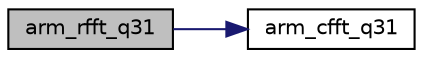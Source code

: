 digraph "arm_rfft_q31"
{
 // LATEX_PDF_SIZE
  edge [fontname="Helvetica",fontsize="10",labelfontname="Helvetica",labelfontsize="10"];
  node [fontname="Helvetica",fontsize="10",shape=record];
  rankdir="LR";
  Node1 [label="arm_rfft_q31",height=0.2,width=0.4,color="black", fillcolor="grey75", style="filled", fontcolor="black",tooltip="Processing function for the Q31 RFFT/RIFFT."];
  Node1 -> Node2 [color="midnightblue",fontsize="10",style="solid",fontname="Helvetica"];
  Node2 [label="arm_cfft_q31",height=0.2,width=0.4,color="black", fillcolor="white", style="filled",URL="$group___complex_f_f_t.html#ga5a0008bd997ab6e2e299ef2fb272fb4b",tooltip="Processing function for the fixed-point complex FFT in Q31 format."];
}
